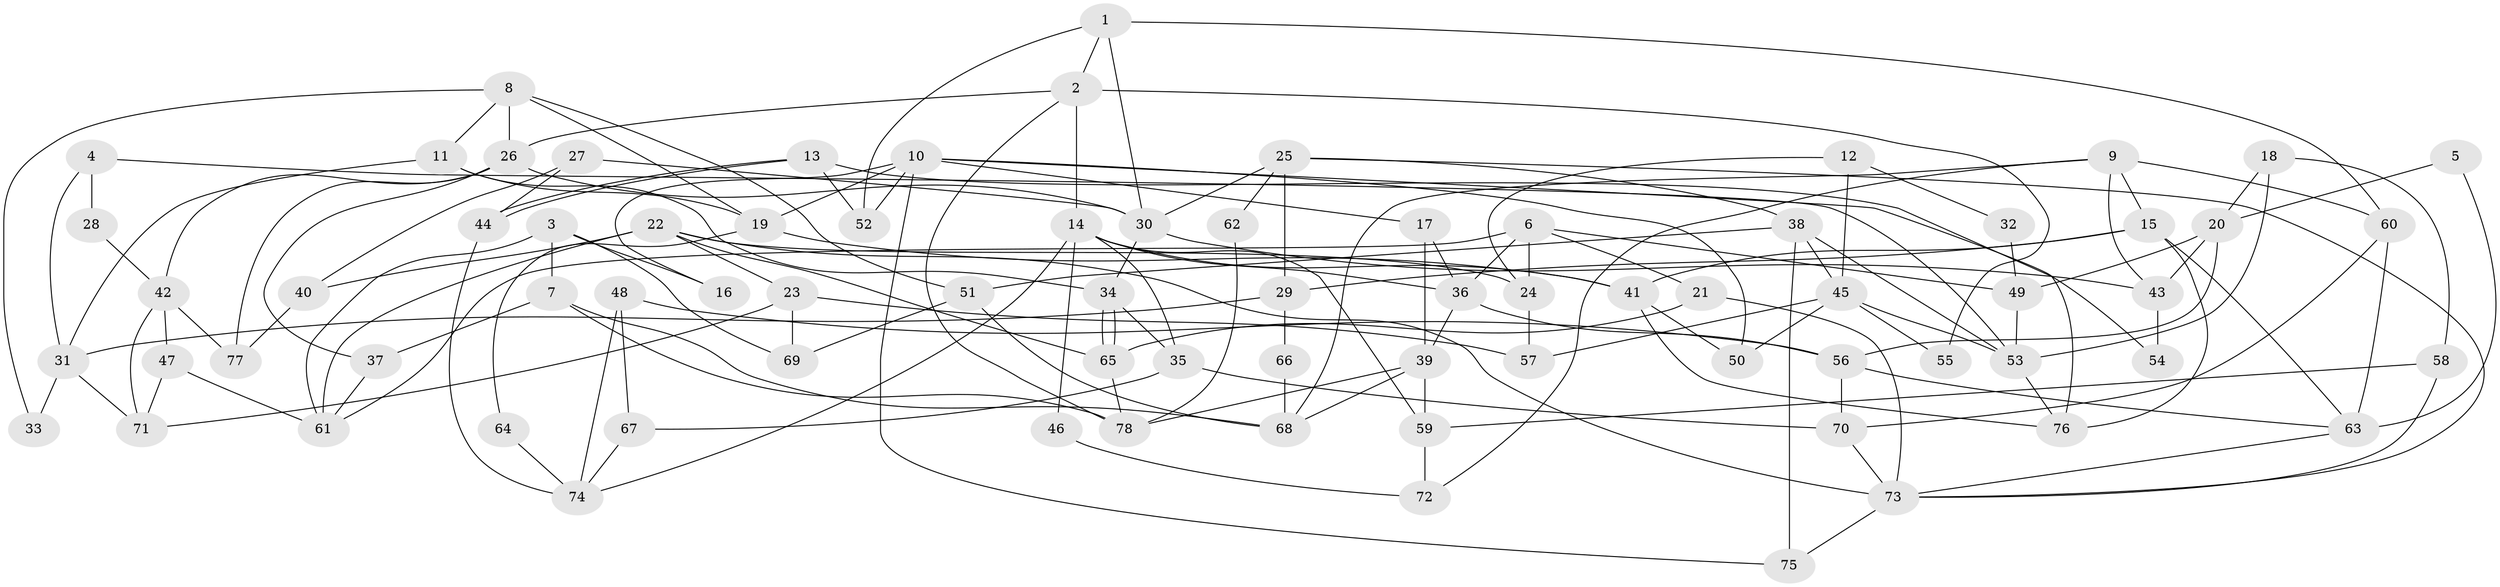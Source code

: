 // Generated by graph-tools (version 1.1) at 2025/26/03/09/25 03:26:19]
// undirected, 78 vertices, 156 edges
graph export_dot {
graph [start="1"]
  node [color=gray90,style=filled];
  1;
  2;
  3;
  4;
  5;
  6;
  7;
  8;
  9;
  10;
  11;
  12;
  13;
  14;
  15;
  16;
  17;
  18;
  19;
  20;
  21;
  22;
  23;
  24;
  25;
  26;
  27;
  28;
  29;
  30;
  31;
  32;
  33;
  34;
  35;
  36;
  37;
  38;
  39;
  40;
  41;
  42;
  43;
  44;
  45;
  46;
  47;
  48;
  49;
  50;
  51;
  52;
  53;
  54;
  55;
  56;
  57;
  58;
  59;
  60;
  61;
  62;
  63;
  64;
  65;
  66;
  67;
  68;
  69;
  70;
  71;
  72;
  73;
  74;
  75;
  76;
  77;
  78;
  1 -- 2;
  1 -- 60;
  1 -- 30;
  1 -- 52;
  2 -- 14;
  2 -- 78;
  2 -- 26;
  2 -- 55;
  3 -- 69;
  3 -- 61;
  3 -- 7;
  3 -- 16;
  4 -- 31;
  4 -- 53;
  4 -- 28;
  5 -- 63;
  5 -- 20;
  6 -- 21;
  6 -- 61;
  6 -- 24;
  6 -- 36;
  6 -- 49;
  7 -- 68;
  7 -- 37;
  7 -- 78;
  8 -- 26;
  8 -- 19;
  8 -- 11;
  8 -- 33;
  8 -- 51;
  9 -- 68;
  9 -- 15;
  9 -- 43;
  9 -- 60;
  9 -- 72;
  10 -- 19;
  10 -- 75;
  10 -- 16;
  10 -- 17;
  10 -- 50;
  10 -- 52;
  10 -- 76;
  11 -- 34;
  11 -- 19;
  11 -- 31;
  12 -- 45;
  12 -- 24;
  12 -- 32;
  13 -- 52;
  13 -- 44;
  13 -- 44;
  13 -- 54;
  14 -- 41;
  14 -- 36;
  14 -- 35;
  14 -- 46;
  14 -- 59;
  14 -- 74;
  15 -- 76;
  15 -- 63;
  15 -- 29;
  15 -- 41;
  17 -- 36;
  17 -- 39;
  18 -- 20;
  18 -- 53;
  18 -- 58;
  19 -- 41;
  19 -- 64;
  20 -- 43;
  20 -- 49;
  20 -- 56;
  21 -- 73;
  21 -- 65;
  22 -- 40;
  22 -- 65;
  22 -- 23;
  22 -- 24;
  22 -- 61;
  22 -- 73;
  23 -- 71;
  23 -- 57;
  23 -- 69;
  24 -- 57;
  25 -- 30;
  25 -- 73;
  25 -- 29;
  25 -- 38;
  25 -- 62;
  26 -- 30;
  26 -- 37;
  26 -- 42;
  26 -- 77;
  27 -- 44;
  27 -- 30;
  27 -- 40;
  28 -- 42;
  29 -- 31;
  29 -- 66;
  30 -- 34;
  30 -- 43;
  31 -- 33;
  31 -- 71;
  32 -- 49;
  34 -- 35;
  34 -- 65;
  34 -- 65;
  35 -- 70;
  35 -- 67;
  36 -- 56;
  36 -- 39;
  37 -- 61;
  38 -- 45;
  38 -- 51;
  38 -- 53;
  38 -- 75;
  39 -- 59;
  39 -- 68;
  39 -- 78;
  40 -- 77;
  41 -- 76;
  41 -- 50;
  42 -- 47;
  42 -- 71;
  42 -- 77;
  43 -- 54;
  44 -- 74;
  45 -- 50;
  45 -- 57;
  45 -- 53;
  45 -- 55;
  46 -- 72;
  47 -- 71;
  47 -- 61;
  48 -- 56;
  48 -- 67;
  48 -- 74;
  49 -- 53;
  51 -- 68;
  51 -- 69;
  53 -- 76;
  56 -- 63;
  56 -- 70;
  58 -- 59;
  58 -- 73;
  59 -- 72;
  60 -- 70;
  60 -- 63;
  62 -- 78;
  63 -- 73;
  64 -- 74;
  65 -- 78;
  66 -- 68;
  67 -- 74;
  70 -- 73;
  73 -- 75;
}
